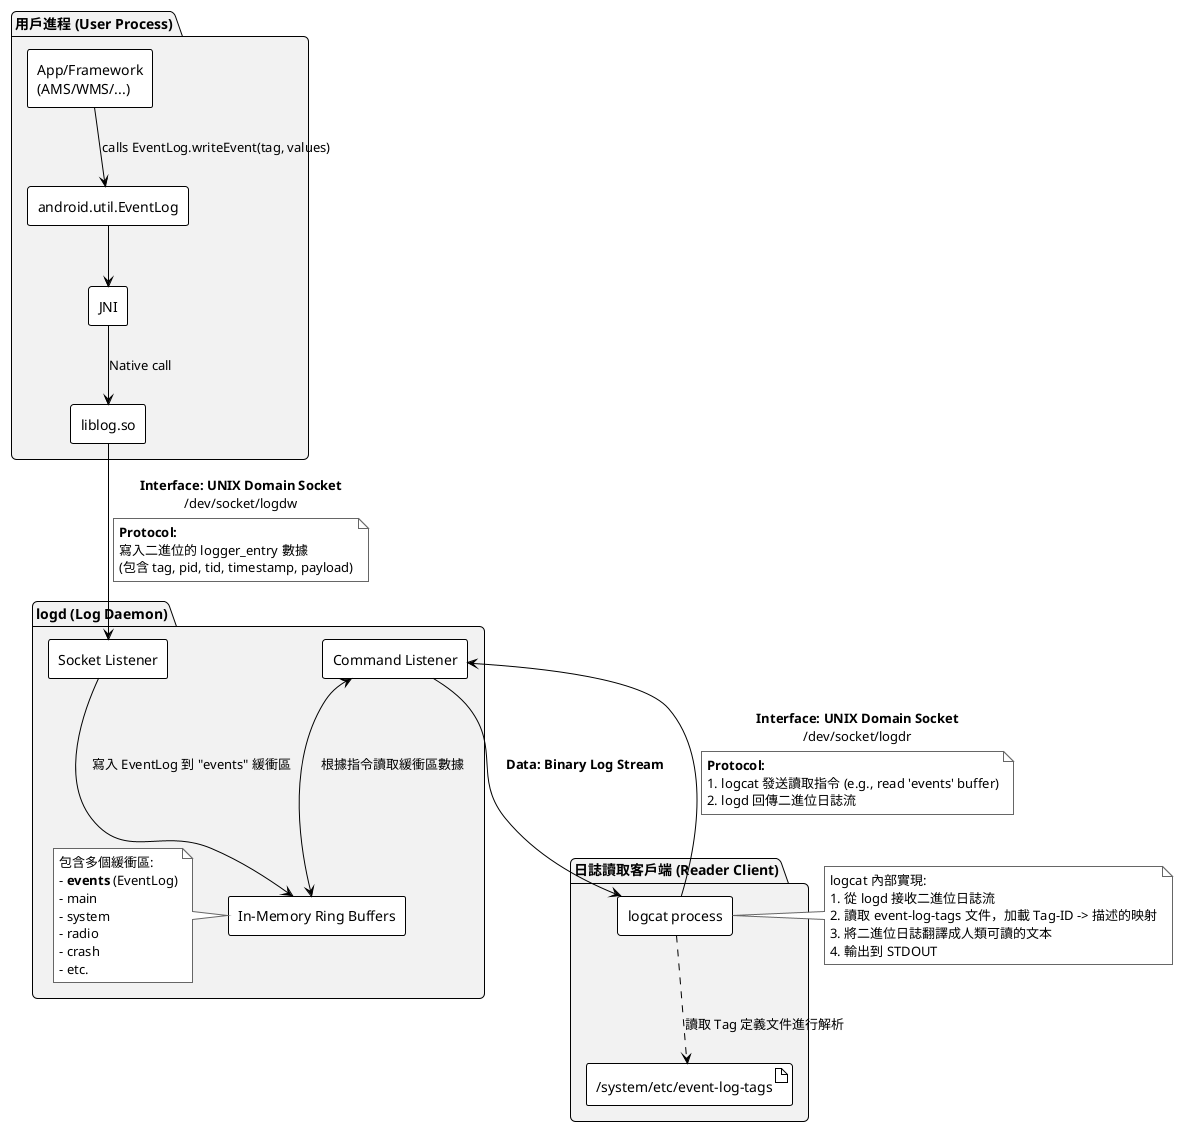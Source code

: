 @startuml
!theme plain

' --- Skin Parameters ---
skinparam defaultFontName "Roboto, Arial"
skinparam defaultFontColor #000000
skinparam componentStyle rectangle
skinparam package {
    BackgroundColor #f2f2f2
    BorderColor #000000
    RoundCorner 10
}
skinparam note {
    BackgroundColor #ffffff
    BorderColor #666666
}

' --- Component Definitions ---

package "用戶進程 (User Process)" {
    [App/Framework\n(AMS/WMS/...)] as App
    [android.util.EventLog] as EventLogApi
    [JNI] as JniLayer
    [liblog.so] as Liblog
}

package "logd (Log Daemon)" as LogdPackage {
    [Socket Listener] as LogdSocketListener
    [Command Listener] as LogdCmdListener
    [In-Memory Ring Buffers] as LogdBuffers

    note left of LogdBuffers
        包含多個緩衝區:
        - **events** (EventLog)
        - main
        - system
        - radio
        - crash
        - etc.
    end note
}

package "日誌讀取客戶端 (Reader Client)" {
    [logcat process] as Logcat
    artifact "/system/etc/event-log-tags" as TagsFile
}

' --- Connections and Data Flow ---

' Write Path (從 App 到 logd)
App -down-> EventLogApi : calls EventLog.writeEvent(tag, values)
EventLogApi -down-> JniLayer
JniLayer -down-> Liblog : Native call

' Interface: liblog to logd
Liblog -down-> LogdSocketListener : **Interface: UNIX Domain Socket**\n/dev/socket/logdw
note on link
    **Protocol:**
    寫入二進位的 logger_entry 數據
    (包含 tag, pid, tid, timestamp, payload)
end note


' logd Internal Implementation
LogdSocketListener -down-> LogdBuffers : 寫入 EventLog 到 "events" 緩衝區
LogdCmdListener <--> LogdBuffers : 根據指令讀取緩衝區數據


' Read Path (從 logcat 到 logd)
Logcat -up-> LogdCmdListener : **Interface: UNIX Domain Socket**\n/dev/socket/logdr
note on link
    **Protocol:**
    1. logcat 發送讀取指令 (e.g., read 'events' buffer)
    2. logd 回傳二進位日誌流
end note

LogdCmdListener -> Logcat : **Data: Binary Log Stream**

' logcat Translation Process
Logcat ..> TagsFile : 讀取 Tag 定義文件進行解析
note left of Logcat
    logcat 內部實現:
    1. 從 logd 接收二進位日誌流
    2. 讀取 event-log-tags 文件，加載 Tag-ID -> 描述的映射
    3. 將二進位日誌翻譯成人類可讀的文本
    4. 輸出到 STDOUT
end note

@enduml